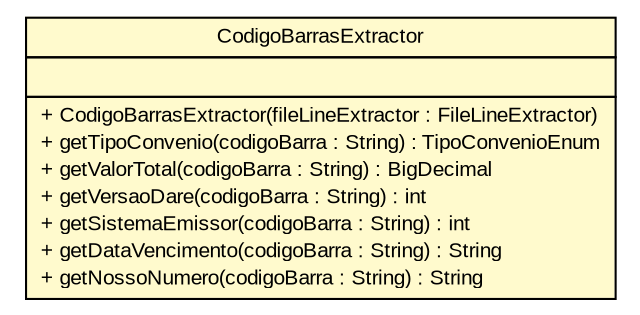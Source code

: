 #!/usr/local/bin/dot
#
# Class diagram 
# Generated by UMLGraph version R5_6 (http://www.umlgraph.org/)
#

digraph G {
	edge [fontname="arial",fontsize=10,labelfontname="arial",labelfontsize=10];
	node [fontname="arial",fontsize=10,shape=plaintext];
	nodesep=0.25;
	ranksep=0.5;
	// br.gov.to.sefaz.arr.processamento.domain.detalhe.arrecadacao.builder.CodigoBarrasExtractor
	c46781 [label=<<table title="br.gov.to.sefaz.arr.processamento.domain.detalhe.arrecadacao.builder.CodigoBarrasExtractor" border="0" cellborder="1" cellspacing="0" cellpadding="2" port="p" bgcolor="lemonChiffon" href="./CodigoBarrasExtractor.html">
		<tr><td><table border="0" cellspacing="0" cellpadding="1">
<tr><td align="center" balign="center"> CodigoBarrasExtractor </td></tr>
		</table></td></tr>
		<tr><td><table border="0" cellspacing="0" cellpadding="1">
<tr><td align="left" balign="left">  </td></tr>
		</table></td></tr>
		<tr><td><table border="0" cellspacing="0" cellpadding="1">
<tr><td align="left" balign="left"> + CodigoBarrasExtractor(fileLineExtractor : FileLineExtractor) </td></tr>
<tr><td align="left" balign="left"> + getTipoConvenio(codigoBarra : String) : TipoConvenioEnum </td></tr>
<tr><td align="left" balign="left"> + getValorTotal(codigoBarra : String) : BigDecimal </td></tr>
<tr><td align="left" balign="left"> + getVersaoDare(codigoBarra : String) : int </td></tr>
<tr><td align="left" balign="left"> + getSistemaEmissor(codigoBarra : String) : int </td></tr>
<tr><td align="left" balign="left"> + getDataVencimento(codigoBarra : String) : String </td></tr>
<tr><td align="left" balign="left"> + getNossoNumero(codigoBarra : String) : String </td></tr>
		</table></td></tr>
		</table>>, URL="./CodigoBarrasExtractor.html", fontname="arial", fontcolor="black", fontsize=10.0];
}

